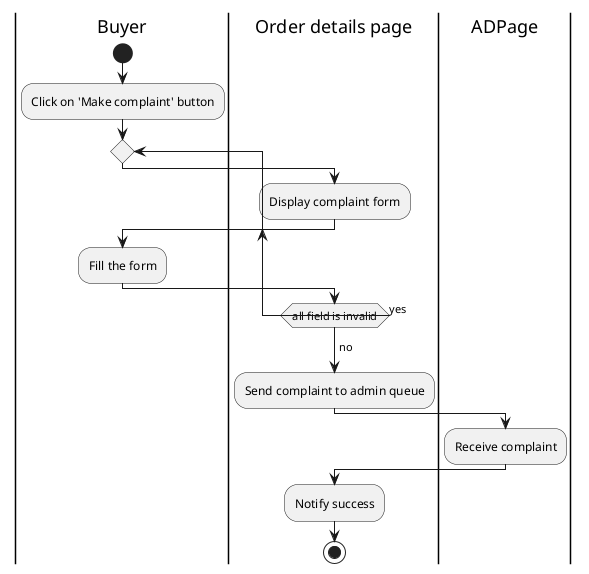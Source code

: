 @startuml
|Buyer|
start
:Click on 'Make complaint' button;

'|Order details page|
repeat
|Order details page|
:Display complaint form;
|Buyer|
:Fill the form;
|Order details page|
repeat while (all field is invalid) is (yes)
-> no;
:Send complaint to admin queue;
|ADPage|
:Receive complaint;
|Order details page|
:Notify success;
stop
@enduml

